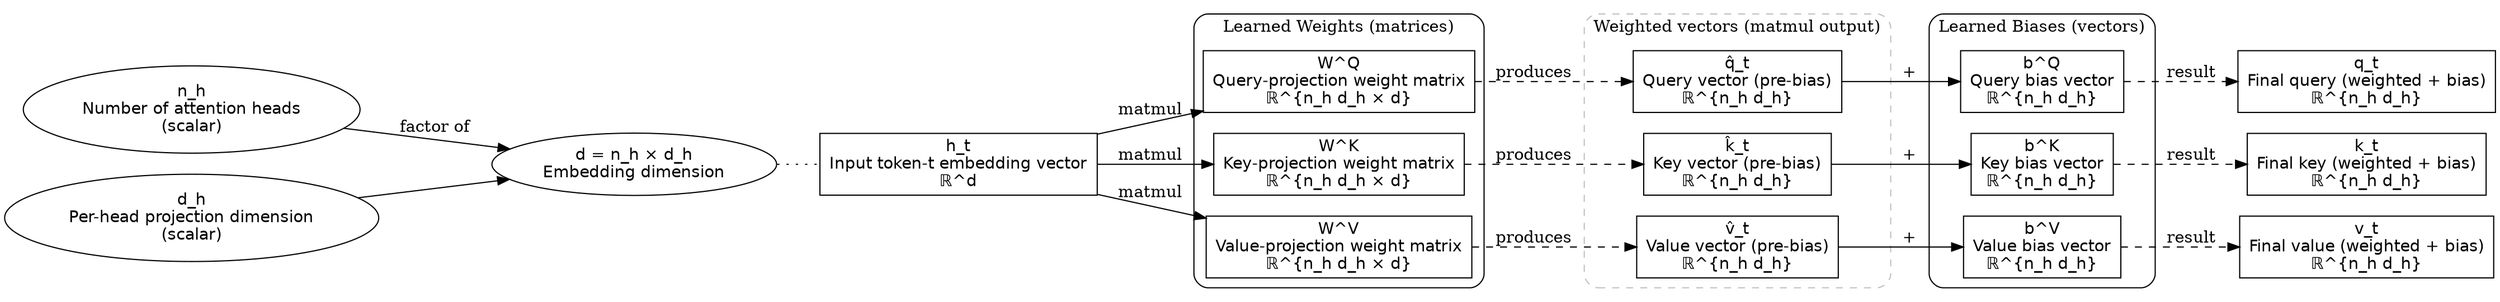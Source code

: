 digraph QKV_Projection_Pipeline {
  rankdir = LR;
  node [fontname="Helvetica"];

  /* ---------- hyper-parameters ---------- */
  nh [shape=ellipse,
      label="n_h\nNumber of attention heads\n(scalar)"];
  dh [shape=ellipse,
      label="d_h\nPer-head projection dimension\n(scalar)"];
  d  [shape=ellipse,
      label="d = n_h × d_h\nEmbedding dimension"];

  nh -> d [label="factor of"];
  dh -> d;

  /* ---------- input embedding ---------- */
  h  [shape=box,
      label="h_t\nInput token-t embedding vector\nℝ^d"];
  d  -> h  [style=dotted, arrowhead=none];

  /* ---------- learned weight matrices ---------- */
  subgraph cluster_weights {
    label="Learned Weights (matrices)";
    style=rounded;

    WQ [shape=box,
        label="W^Q\nQuery-projection weight matrix\nℝ^{n_h d_h × d}"];
    WK [shape=box,
        label="W^K\nKey-projection weight matrix\nℝ^{n_h d_h × d}"];
    WV [shape=box,
        label="W^V\nValue-projection weight matrix\nℝ^{n_h d_h × d}"];
  }

  /* ---------- weighted (pre-bias) vectors ---------- */
  subgraph cluster_weighted {
    label="Weighted vectors (matmul output)";
    style="rounded,dashed"; color=gray;

    qW [shape=box,
        label="q̂_t\nQuery vector (pre-bias)\nℝ^{n_h d_h}"];
    kW [shape=box,
        label="k̂_t\nKey vector (pre-bias)\nℝ^{n_h d_h}"];
    vW [shape=box,
        label="v̂_t\nValue vector (pre-bias)\nℝ^{n_h d_h}"];
  }

  /* ---------- learned bias vectors ---------- */
  subgraph cluster_biases {
    label="Learned Biases (vectors)";
    style=rounded;

    bQ [shape=box,
        label="b^Q\nQuery bias vector\nℝ^{n_h d_h}"];
    bK [shape=box,
        label="b^K\nKey bias vector\nℝ^{n_h d_h}"];
    bV [shape=box,
        label="b^V\nValue bias vector\nℝ^{n_h d_h}"];
  }

  /* ---------- final outputs ---------- */
  q [shape=box,
     label="q_t\nFinal query (weighted + bias)\nℝ^{n_h d_h}"];
  k [shape=box,
     label="k_t\nFinal key (weighted + bias)\nℝ^{n_h d_h}"];
  v [shape=box,
     label="v_t\nFinal value (weighted + bias)\nℝ^{n_h d_h}"];

  /* ---------- Stage 1 : matrix-vector multiply ---------- */
  h  -> WQ [label="matmul"];  h -> WK [label="matmul"];  h -> WV [label="matmul"];

  WQ -> qW [style=dashed, label="produces"];
  WK -> kW [style=dashed, label="produces"];
  WV -> vW [style=dashed, label="produces"];

  /* ---------- Stage 2 : add bias ---------- */
  qW -> bQ [label="+"];
  kW -> bK [label="+"];
  vW -> bV [label="+"];

  /* ---------- Stage 3 : output ---------- */
  bQ -> q [style=dashed, label="result"];
  bK -> k [style=dashed, label="result"];
  bV -> v [style=dashed, label="result"];
}

